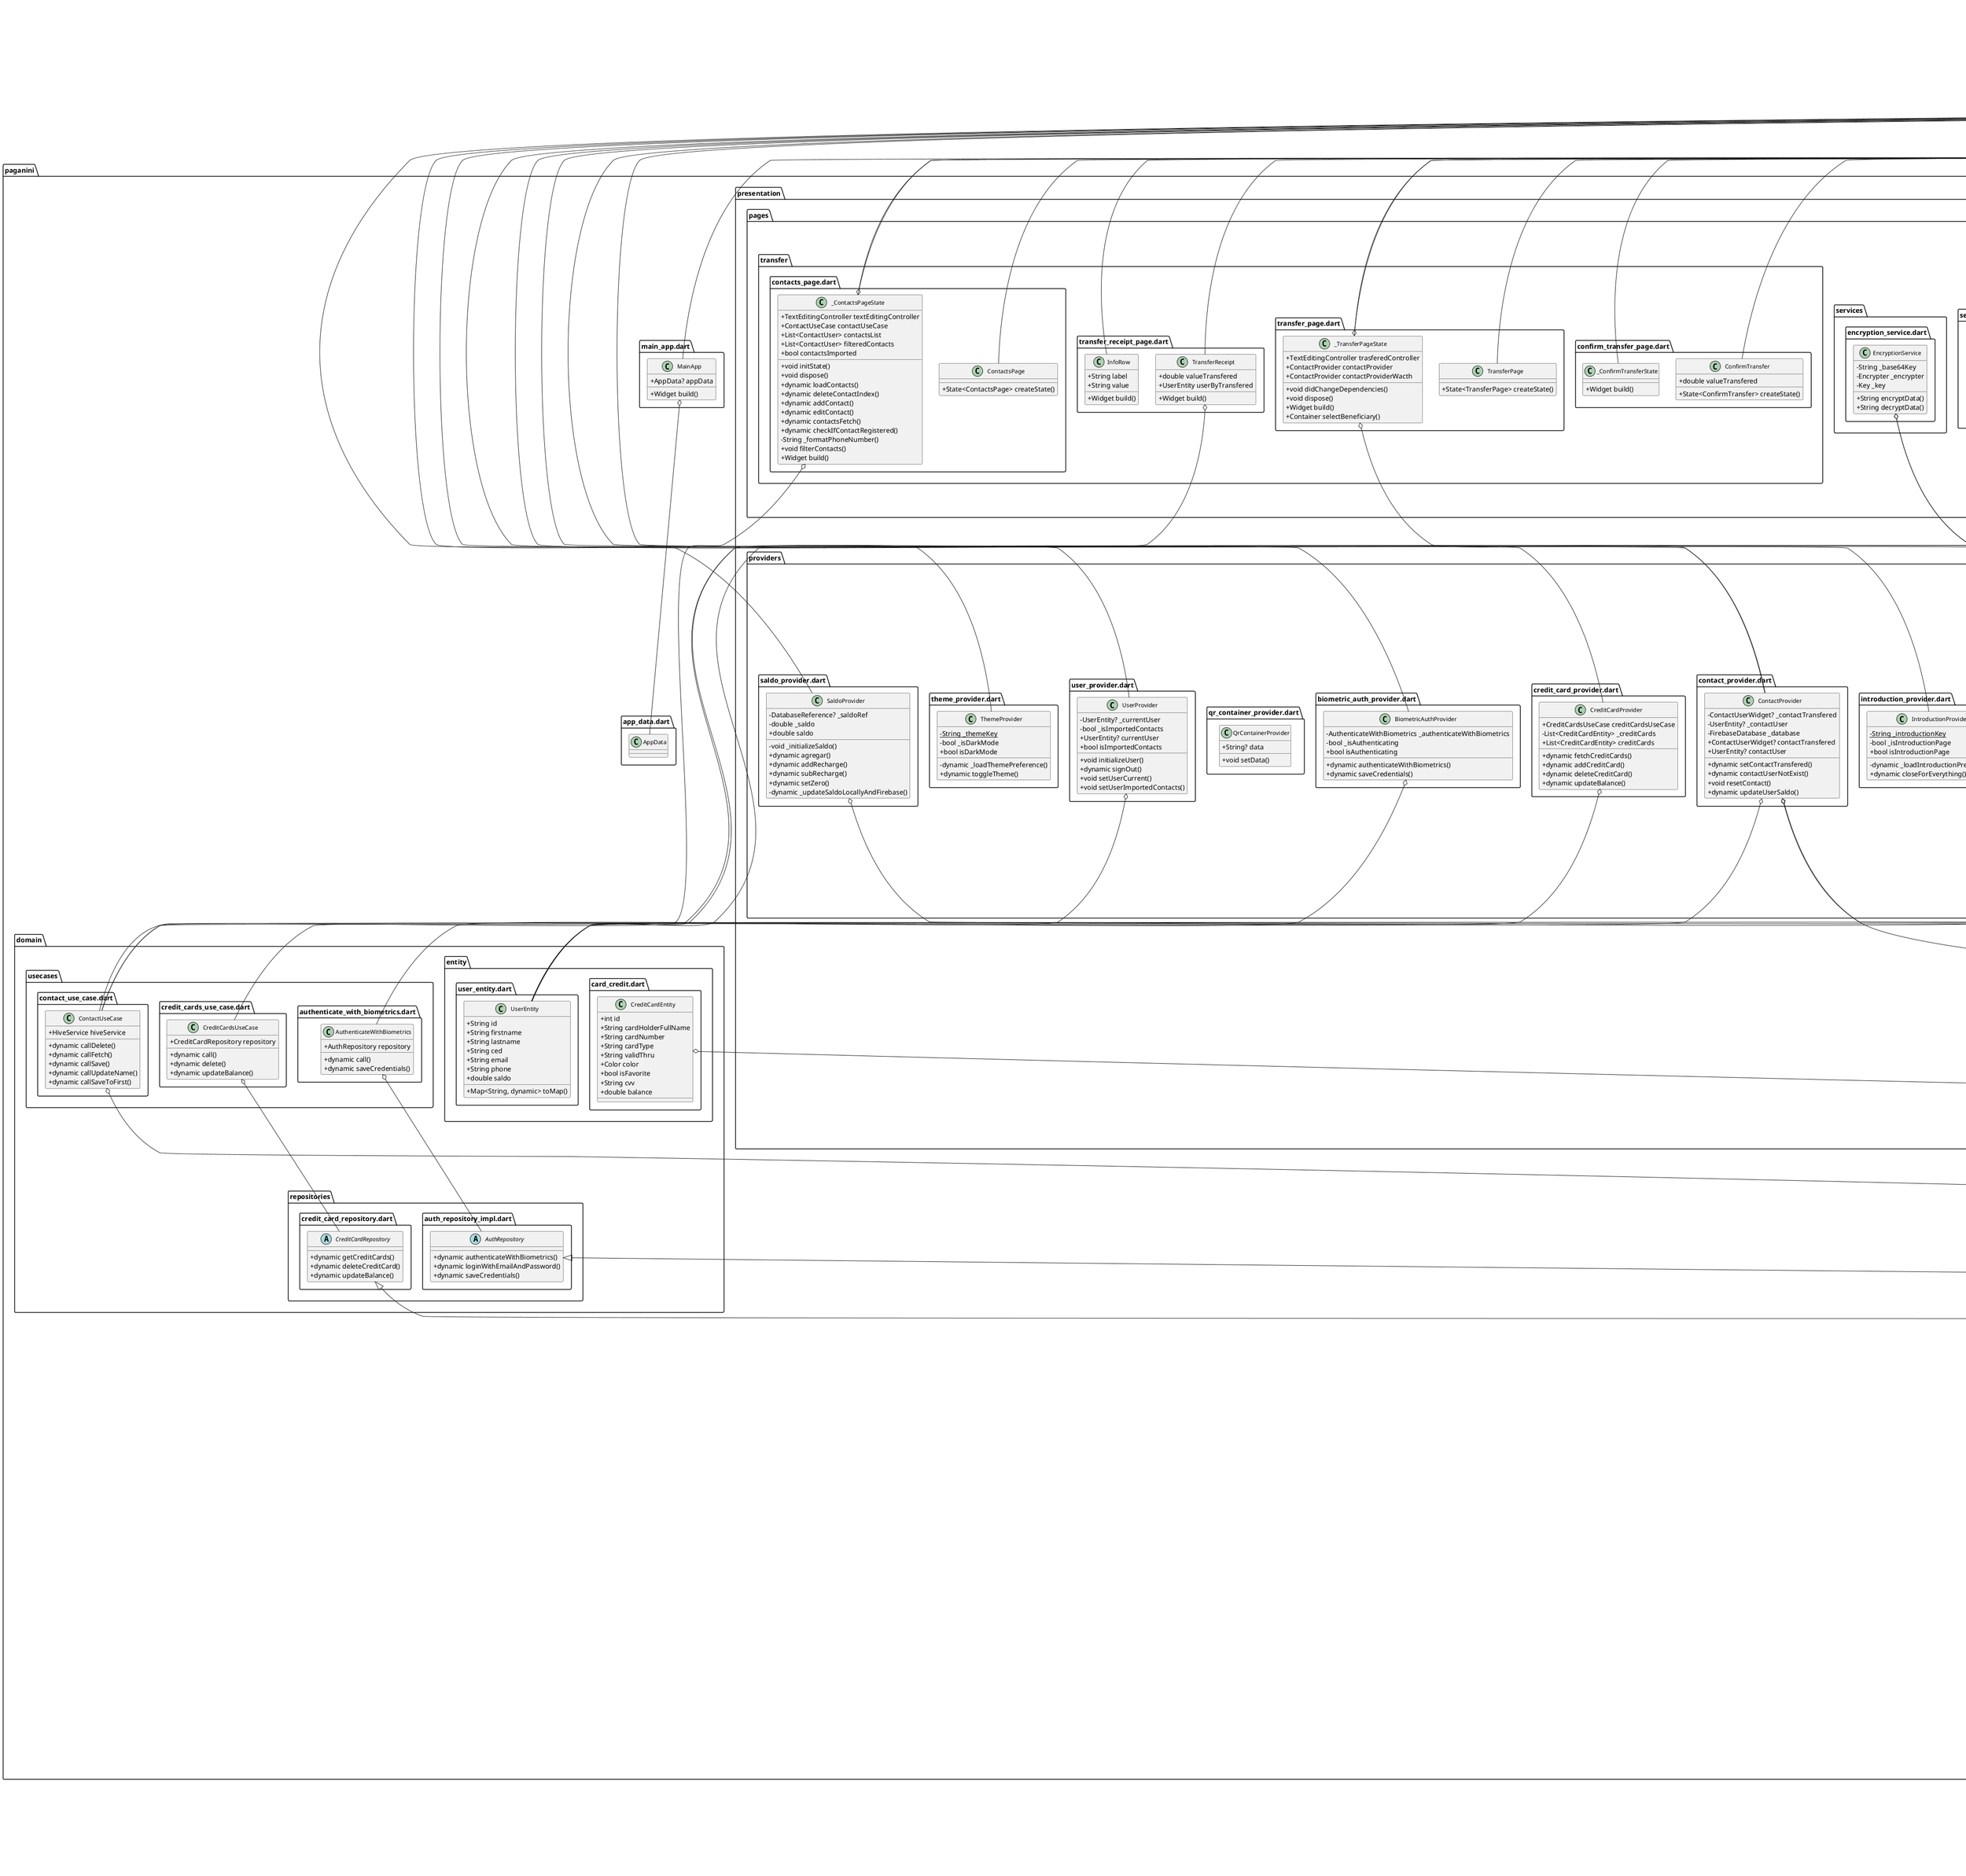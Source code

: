 @startuml paganini
set namespaceSeparator ::

skinparam classAttributeIconSize 0
skinparam classFontSize 12
skinparam classWidth 400
skinparam classMargin 50


class "paganini::app_data.dart::AppData" {
}

class "paganini::app_loader.dart::AppLoader" {
  +State<AppLoader> createState()
}

"flutter::src::widgets::framework.dart::StatefulWidget" <|-- "paganini::app_loader.dart::AppLoader"

class "paganini::app_loader.dart::_AppLoaderState" {
  -ValueNotifier<bool> _isSplashScreenVisible
  -ValueNotifier<AppData?> _data
  -AnimationController _controller
  -dynamic _loader
  +void initState()
  +void didChangeDependencies()
  +void dispose()
  -dynamic _load()
  +Widget build()
}

"paganini::app_loader.dart::_AppLoaderState" o-- "flutter::src::foundation::change_notifier.dart::ValueNotifier<bool>"
"paganini::app_loader.dart::_AppLoaderState" o-- "flutter::src::foundation::change_notifier.dart::ValueNotifier<AppData>"
"paganini::app_loader.dart::_AppLoaderState" o-- "flutter::src::animation::animation_controller.dart::AnimationController"
"flutter::src::widgets::framework.dart::State" <|-- "paganini::app_loader.dart::_AppLoaderState"
"flutter::src::widgets::ticker_provider.dart::SingleTickerProviderStateMixin" <|-- "paganini::app_loader.dart::_AppLoaderState"

class "paganini::core::device::qr_code_scanner.dart::QrCodeScanner" {
  +Function setResult
  +MobileScannerController controller
  +Widget build()
}

"paganini::core::device::qr_code_scanner.dart::QrCodeScanner" o-- "mobile_scanner::src::mobile_scanner_controller.dart::MobileScannerController"
"flutter::src::widgets::framework.dart::StatelessWidget" <|-- "paganini::core::device::qr_code_scanner.dart::QrCodeScanner"

abstract class "paganini::core::routes::app_routes.dart::Routes" {
  {static} +String HOME
  {static} +String INITIAL
  {static} +String LOGIN
  {static} +String BIOLOGIN
  {static} +String REGISTER
  {static} +String QRPAGE
  {static} +String WALLETPAGE
  {static} +String CARDPAGE
  {static} +String CARDDELETEPAGE
  {static} +String TRANSFERPAGE
  {static} +String CONTACTSPAGE
  {static} +String AUTHPAGE
  {static} +String RECHARGE
  {static} +String CONFRECHARGE
  {static} +String PAYMENTPAGE
  {static} +String RECEIPTRECHARGE
  {static} +String CONFTRANSFER
  {static} +String RECEIPTRANSFER
  {static} +String PRINCIPALNAVIGATIONPAGE
  {static} +String INTRODUCTIONPAGE
  {static} +String APPTUTORIALSCREEN
  {static} +String NAVIGATIONPAGE
  {static} +String SETTINGSPAGE
  {static} +String RETURNAMOUNTPAGE
  {static} +String FORGETPASSWORD
  {static} +String HISTORYPAGE
}

class "paganini::core::theme::app_theme.dart::AppTheme" {
  +ThemeData themeLightMode()
  +ThemeData themeDarkMode()
}

class "paganini::core::utils::colors.dart::AppColors" {
  {static} +Color primaryColor
  {static} +Color secondaryColor
  {static} +Color greenColors
  {static} +Color redColors
  {static} +Color blueColors
  {static} +Color yellowColors
}

"paganini::core::utils::colors.dart::AppColors" o-- "dart::ui::Color"

abstract class "paganini::data::datasources::credit_card_datasource.dart::CreditCardRemoteDataSource" {
  +dynamic fetchCreditCards()
  +dynamic deleteCreditCardById()
  +dynamic updateBalance()
}

class "paganini::data::datasources::credit_card_datasource.dart::CreditCardRemoteDataSourceImpl" {
  +DatabaseReference db
  -List<CreditCardModel> _creditCards
  +dynamic getUserCreditCards()
  +dynamic fetchCreditCards()
  +dynamic deleteCreditCardById()
  +dynamic updateBalance()
}

"paganini::data::datasources::credit_card_datasource.dart::CreditCardRemoteDataSourceImpl" o-- "firebase_database::firebase_database.dart::DatabaseReference"
"paganini::data::datasources::credit_card_datasource.dart::CreditCardRemoteDataSource" <|-- "paganini::data::datasources::credit_card_datasource.dart::CreditCardRemoteDataSourceImpl"

class "paganini::data::datasources::userservice.dart::UserService" {
  -FirebaseDatabase _database
  +dynamic fetchUserById()
}

"paganini::data::datasources::userservice.dart::UserService" o-- "firebase_database::firebase_database.dart::FirebaseDatabase"

class "paganini::data::local::hive_service.dart::HiveService" {
  {static} +String contactsBoxName
  +dynamic init()
  +dynamic getContacts()
  +dynamic saveContact()
  +dynamic deleteContact()
  +dynamic updateContactName()
  +dynamic saveContactToFirst()
}

class "paganini::data::local::notification_service.dart::NotificationService" {
  +FlutterLocalNotificationsPlugin flutterLocalNotificationsPlugin
  +dynamic showNotification()
}

"paganini::data::local::notification_service.dart::NotificationService" o-- "flutter_local_notifications::src::flutter_local_notifications_plugin.dart::FlutterLocalNotificationsPlugin"

class "paganini::data::models::contact_model.dart::ContactUser" {
  +String name
  +String phone
  +bool isRegistered
}

class "paganini::data::models::contact_model.dart::ContactUserAdapter" {
  +int typeId
  +int hashCode
  +ContactUser read()
  +void write()
  +bool ==()
}

"hive::hive.dart::TypeAdapter" <|-- "paganini::data::models::contact_model.dart::ContactUserAdapter"

class "paganini::data::models::credit_card_model.dart::CreditCardModel" {
  +int id
  +String cardHolderFullName
  +String cardNumber
  +String cardType
  +String validThru
  +bool isFavorite
  +String cvv
  +double balance
  +Color color
  +Map<String, dynamic> toMap()
}

"paganini::data::models::credit_card_model.dart::CreditCardModel" o-- "dart::ui::Color"

class "paganini::data::models::transaction_model.dart::TransactionModel" {
  +String name
  +String originator
  +double amount
  +String date
  +List<String>? paymentMethods
  +bool isIncome()
  +String toString()
}

class "paganini::data::repositories::auth_respository_impl.dart::AuthRepositoryImpl" {
  -FirebaseAuth _auth
  -LocalAuthentication _localAuth
  -FlutterSecureStorage _secureStorage
  +dynamic authenticateWithBiometrics()
  +dynamic loginWithEmailAndPassword()
  +dynamic saveCredentials()
}

"paganini::data::repositories::auth_respository_impl.dart::AuthRepositoryImpl" o-- "firebase_auth::firebase_auth.dart::FirebaseAuth"
"paganini::data::repositories::auth_respository_impl.dart::AuthRepositoryImpl" o-- "local_auth::src::local_auth.dart::LocalAuthentication"
"paganini::data::repositories::auth_respository_impl.dart::AuthRepositoryImpl" o-- "flutter_secure_storage::flutter_secure_storage.dart::FlutterSecureStorage"
"paganini::domain::repositories::auth_repository_impl.dart::AuthRepository" <|-- "paganini::data::repositories::auth_respository_impl.dart::AuthRepositoryImpl"

class "paganini::data::repositories::credit_card_repository_impl.dart::CreditCardRepositoryImpl" {
  +CreditCardRemoteDataSource remoteDataSource
  +dynamic getCreditCards()
  +dynamic deleteCreditCard()
  +dynamic updateBalance()
}

"paganini::data::repositories::credit_card_repository_impl.dart::CreditCardRepositoryImpl" o-- "paganini::data::datasources::credit_card_datasource.dart::CreditCardRemoteDataSource"
"paganini::domain::repositories::credit_card_repository.dart::CreditCardRepository" <|-- "paganini::data::repositories::credit_card_repository_impl.dart::CreditCardRepositoryImpl"

class "paganini::domain::entity::card_credit.dart::CreditCardEntity" {
  +int id
  +String cardHolderFullName
  +String cardNumber
  +String cardType
  +String validThru
  +Color color
  +bool isFavorite
  +String cvv
  +double balance
}

"paganini::domain::entity::card_credit.dart::CreditCardEntity" o-- "dart::ui::Color"

class "paganini::domain::entity::user_entity.dart::UserEntity" {
  +String id
  +String firstname
  +String lastname
  +String ced
  +String email
  +String phone
  +double saldo
  +Map<String, dynamic> toMap()
}

abstract class "paganini::domain::repositories::auth_repository_impl.dart::AuthRepository" {
  +dynamic authenticateWithBiometrics()
  +dynamic loginWithEmailAndPassword()
  +dynamic saveCredentials()
}

abstract class "paganini::domain::repositories::credit_card_repository.dart::CreditCardRepository" {
  +dynamic getCreditCards()
  +dynamic deleteCreditCard()
  +dynamic updateBalance()
}

class "paganini::domain::usecases::authenticate_with_biometrics.dart::AuthenticateWithBiometrics" {
  +AuthRepository repository
  +dynamic call()
  +dynamic saveCredentials()
}

"paganini::domain::usecases::authenticate_with_biometrics.dart::AuthenticateWithBiometrics" o-- "paganini::domain::repositories::auth_repository_impl.dart::AuthRepository"

class "paganini::domain::usecases::contact_use_case.dart::ContactUseCase" {
  +HiveService hiveService
  +dynamic callDelete()
  +dynamic callFetch()
  +dynamic callSave()
  +dynamic callUpdateName()
  +dynamic callSaveToFirst()
}

"paganini::domain::usecases::contact_use_case.dart::ContactUseCase" o-- "paganini::data::local::hive_service.dart::HiveService"

class "paganini::domain::usecases::credit_cards_use_case.dart::CreditCardsUseCase" {
  +CreditCardRepository repository
  +dynamic call()
  +dynamic delete()
  +dynamic updateBalance()
}

"paganini::domain::usecases::credit_cards_use_case.dart::CreditCardsUseCase" o-- "paganini::domain::repositories::credit_card_repository.dart::CreditCardRepository"

class "paganini::firebase_options.dart::DefaultFirebaseOptions" {
  {static} +FirebaseOptions web
  {static} +FirebaseOptions android
  {static} +FirebaseOptions ios
  {static} +FirebaseOptions macos
  {static} +FirebaseOptions windows
  {static} +FirebaseOptions currentPlatform
}

"paganini::firebase_options.dart::DefaultFirebaseOptions" o-- "firebase_core_platform_interface::firebase_core_platform_interface.dart::FirebaseOptions"

class "paganini::helpers::request_notification_permission.dart::RequestNotificationPermission" {
  {static} +dynamic requestNotificationPermission()
}

class "paganini::helpers::show_animated_snackbar.dart::ShowAnimatedSnackBar" {
  {static} +void show()
}

class "paganini::helpers::show_qr.dart::ShowQr" {
  {static} +void showQrDialog()
}

class "paganini::main_app.dart::MainApp" {
  +AppData? appData
  +Widget build()
}

"paganini::main_app.dart::MainApp" o-- "paganini::app_data.dart::AppData"
"flutter::src::widgets::framework.dart::StatelessWidget" <|-- "paganini::main_app.dart::MainApp"

class "paganini::presentation::pages::biometric_login_page.dart::BiometricAuthPage" {
  +Widget build()
}

"flutter::src::widgets::framework.dart::StatelessWidget" <|-- "paganini::presentation::pages::biometric_login_page.dart::BiometricAuthPage"

class "paganini::presentation::pages::cards::card_delete_page.dart::CardDeletePage" {
  +State<CardDeletePage> createState()
}

"flutter::src::widgets::framework.dart::StatefulWidget" <|-- "paganini::presentation::pages::cards::card_delete_page.dart::CardDeletePage"

class "paganini::presentation::pages::cards::card_delete_page.dart::_CardDeletePageState" {
  +Widget build()
  +Padding creditCardListView()
}

"flutter::src::widgets::framework.dart::State" <|-- "paganini::presentation::pages::cards::card_delete_page.dart::_CardDeletePageState"

class "paganini::presentation::pages::cards::card_page.dart::CardPage" {
  +State<CardPage> createState()
}

"flutter::src::widgets::framework.dart::StatefulWidget" <|-- "paganini::presentation::pages::cards::card_page.dart::CardPage"

class "paganini::presentation::pages::cards::card_page.dart::_CardPageState" {
  -GlobalKey<FormState> _formKey
  +TextEditingController nameController
  +TextEditingController numberCreditCardController
  +TextEditingController monthExpirationController
  +TextEditingController yearExpirationController
  +TextEditingController cvvCardController
  +Color? selectedColor
  +String selectedCardType
  +String nameNewCard
  +String numberNewCard
  +String monthExpirationNewCard
  +String yearExpirationNewCard
  +String cvvNewCard
  -bool _isLoading
  +bool isDateValid
  +bool isCvvValid
  +bool registerOneCard
  +void initState()
  +void cleanTextEditingControllers()
  +void dispose()
  +Widget build()
}

"paganini::presentation::pages::cards::card_page.dart::_CardPageState" o-- "flutter::src::widgets::framework.dart::GlobalKey<FormState>"
"paganini::presentation::pages::cards::card_page.dart::_CardPageState" o-- "flutter::src::widgets::editable_text.dart::TextEditingController"
"paganini::presentation::pages::cards::card_page.dart::_CardPageState" o-- "dart::ui::Color"
"flutter::src::widgets::framework.dart::State" <|-- "paganini::presentation::pages::cards::card_page.dart::_CardPageState"

class "paganini::presentation::pages::cards::wallet_page.dart::WalletPage" {
  +State<WalletPage> createState()
}

"flutter::src::widgets::framework.dart::StatefulWidget" <|-- "paganini::presentation::pages::cards::wallet_page.dart::WalletPage"

class "paganini::presentation::pages::cards::wallet_page.dart::_WalletPageState" {
  -PageController _pageController
  +void initState()
  +void dispose()
  +Widget build()
}

"paganini::presentation::pages::cards::wallet_page.dart::_WalletPageState" o-- "flutter::src::widgets::page_view.dart::PageController"
"flutter::src::widgets::framework.dart::State" <|-- "paganini::presentation::pages::cards::wallet_page.dart::_WalletPageState"

class "paganini::presentation::pages::forget_password_page.dart::ForgetPasswordPage" {
  +State<ForgetPasswordPage> createState()
}

"flutter::src::widgets::framework.dart::StatefulWidget" <|-- "paganini::presentation::pages::forget_password_page.dart::ForgetPasswordPage"

class "paganini::presentation::pages::forget_password_page.dart::_ForgetPasswordPageState" {
  -TextEditingController _emailController
  -FirebaseAuth _auth
  -dynamic _resetPassword()
  +void clearText()
  +Widget build()
}

"paganini::presentation::pages::forget_password_page.dart::_ForgetPasswordPageState" o-- "flutter::src::widgets::editable_text.dart::TextEditingController"
"paganini::presentation::pages::forget_password_page.dart::_ForgetPasswordPageState" o-- "firebase_auth::firebase_auth.dart::FirebaseAuth"
"flutter::src::widgets::framework.dart::State" <|-- "paganini::presentation::pages::forget_password_page.dart::_ForgetPasswordPageState"

class "paganini::presentation::pages::history::history_movement.dart::HistoryMovement" {
  +State<HistoryMovement> createState()
}

"flutter::src::widgets::framework.dart::StatefulWidget" <|-- "paganini::presentation::pages::history::history_movement.dart::HistoryMovement"

class "paganini::presentation::pages::history::history_movement.dart::_HistoryMovementState" {
  +bool showAllMovements
  +List<TransactionModel> movements
  +List<TransactionModel> filteredMovements
  +String searchQuery
  +void initState()
  -void _filterMovements()
  +Widget build()
}

"flutter::src::widgets::framework.dart::State" <|-- "paganini::presentation::pages::history::history_movement.dart::_HistoryMovementState"

class "paganini::presentation::pages::home::home_page.dart::HomePage" {
  +State<HomePage> createState()
}

"flutter::src::widgets::framework.dart::StatefulWidget" <|-- "paganini::presentation::pages::home::home_page.dart::HomePage"

class "paganini::presentation::pages::home::home_page.dart::_HomePageState" {
  +UserEntity? userEntity
  -bool _isInitialized
  +bool showAllMovements
  +List<TransactionModel> movements
  +List<TransactionModel> filteredMovements
  +String searchQuery
  -String? _result
  +void initState()
  +void didChangeDependencies()
  +void setResult()
  +Widget build()
}

"paganini::presentation::pages::home::home_page.dart::_HomePageState" o-- "paganini::domain::entity::user_entity.dart::UserEntity"
"flutter::src::widgets::framework.dart::State" <|-- "paganini::presentation::pages::home::home_page.dart::_HomePageState"

class "paganini::presentation::pages::home::home_page.dart::_QuickAccessView" {
  +Size size
  +Widget build()
}

"paganini::presentation::pages::home::home_page.dart::_QuickAccessView" o-- "dart::ui::Size"
"flutter::src::widgets::framework.dart::StatelessWidget" <|-- "paganini::presentation::pages::home::home_page.dart::_QuickAccessView"

class "paganini::presentation::pages::home::home_page.dart::_CreditCardsView" {
  +List<CreditCardEntity> creditCards
  -dynamic _simulateLoading()
  +Widget build()
}

"flutter::src::widgets::framework.dart::StatelessWidget" <|-- "paganini::presentation::pages::home::home_page.dart::_CreditCardsView"

class "paganini::presentation::pages::initial_page.dart::InitialPage" {
  +Widget build()
}

"flutter::src::widgets::framework.dart::StatelessWidget" <|-- "paganini::presentation::pages::initial_page.dart::InitialPage"

class "paganini::presentation::pages::introduction_tutorial::app_tutorial_screen.dart::SlideInfo" {
  +String title
  +String caption
  +String imageUrl
}

class "paganini::presentation::pages::introduction_tutorial::app_tutorial_screen.dart::AppTutorialScreen" {
  {static} +String name
  +Widget build()
}

"flutter::src::widgets::framework.dart::StatelessWidget" <|-- "paganini::presentation::pages::introduction_tutorial::app_tutorial_screen.dart::AppTutorialScreen"

class "paganini::presentation::pages::introduction_tutorial::app_tutorial_screen.dart::_AppTutorialView" {
  +State<_AppTutorialView> createState()
}

"flutter::src::widgets::framework.dart::StatefulWidget" <|-- "paganini::presentation::pages::introduction_tutorial::app_tutorial_screen.dart::_AppTutorialView"

class "paganini::presentation::pages::introduction_tutorial::app_tutorial_screen.dart::_AppTutorialViewState" {
  -PageController _pageController
  +bool endReached
  +void initState()
  +void dispose()
  +Widget build()
}

"paganini::presentation::pages::introduction_tutorial::app_tutorial_screen.dart::_AppTutorialViewState" o-- "flutter::src::widgets::page_view.dart::PageController"
"flutter::src::widgets::framework.dart::State" <|-- "paganini::presentation::pages::introduction_tutorial::app_tutorial_screen.dart::_AppTutorialViewState"

class "paganini::presentation::pages::introduction_tutorial::app_tutorial_screen.dart::_SlideView" {
  +String title
  +String caption
  +String imageUrl
  +Widget build()
}

"flutter::src::widgets::framework.dart::StatelessWidget" <|-- "paganini::presentation::pages::introduction_tutorial::app_tutorial_screen.dart::_SlideView"

class "paganini::presentation::pages::introduction_tutorial::introduction_page.dart::OnBoardingPage" {
  +OnBoardingPageState createState()
}

"flutter::src::widgets::framework.dart::StatefulWidget" <|-- "paganini::presentation::pages::introduction_tutorial::introduction_page.dart::OnBoardingPage"

class "paganini::presentation::pages::introduction_tutorial::introduction_page.dart::OnBoardingPageState" {
  +GlobalKey<IntroductionScreenState> introKey
  -void _onIntroEnd()
  -Widget _buildFullscreenImage()
  -Widget _buildImage()
  +Widget build()
}

"paganini::presentation::pages::introduction_tutorial::introduction_page.dart::OnBoardingPageState" o-- "flutter::src::widgets::framework.dart::GlobalKey<IntroductionScreenState>"
"flutter::src::widgets::framework.dart::State" <|-- "paganini::presentation::pages::introduction_tutorial::introduction_page.dart::OnBoardingPageState"

class "paganini::presentation::pages::login::loading_screen.dart::LoadingScreen" {
  +Widget build()
}

"flutter::src::widgets::framework.dart::StatelessWidget" <|-- "paganini::presentation::pages::login::loading_screen.dart::LoadingScreen"

class "paganini::presentation::pages::login::login_page.dart::LoginPage" {
  +State<LoginPage> createState()
}

"flutter::src::widgets::framework.dart::StatefulWidget" <|-- "paganini::presentation::pages::login::login_page.dart::LoginPage"

class "paganini::presentation::pages::login::login_page.dart::_LoginRegisterScreenState" {
  +TextEditingController emailController
  +TextEditingController passwordController
  -FirebaseAuth _auth
  -bool _isPasswordVisible
  +void signUserIn()
  -void _showSnackBar()
  +void wrongEmailMessage()
  +void wrongPasswordMessage()
  +Widget build()
}

"paganini::presentation::pages::login::login_page.dart::_LoginRegisterScreenState" o-- "flutter::src::widgets::editable_text.dart::TextEditingController"
"paganini::presentation::pages::login::login_page.dart::_LoginRegisterScreenState" o-- "firebase_auth::firebase_auth.dart::FirebaseAuth"
"flutter::src::widgets::framework.dart::State" <|-- "paganini::presentation::pages::login::login_page.dart::_LoginRegisterScreenState"

class "paganini::presentation::pages::login::register_page.dart::RegisterPage" {
  +State<RegisterPage> createState()
}

"flutter::src::widgets::framework.dart::StatefulWidget" <|-- "paganini::presentation::pages::login::register_page.dart::RegisterPage"

class "paganini::presentation::pages::login::register_page.dart::_RegisterPageState" {
  +TextEditingController firstNameController
  +TextEditingController lastNameController
  +TextEditingController emailController
  +TextEditingController passwordController
  +TextEditingController phoneController
  +TextEditingController cedController
  -FirebaseAuth _auth
  -GlobalKey<FormState> _formKey
  -bool _isLoading
  -bool _isPasswordVisible
  +dynamic registerUser()
  +void wrongWeakPasswordMessage()
  +void wrongEmailAlreadyInUse()
  +dynamic clearFields()
  +Widget build()
  +Form form()
  +void dispose()
}

"paganini::presentation::pages::login::register_page.dart::_RegisterPageState" o-- "flutter::src::widgets::editable_text.dart::TextEditingController"
"paganini::presentation::pages::login::register_page.dart::_RegisterPageState" o-- "firebase_auth::firebase_auth.dart::FirebaseAuth"
"paganini::presentation::pages::login::register_page.dart::_RegisterPageState" o-- "flutter::src::widgets::framework.dart::GlobalKey<FormState>"
"flutter::src::widgets::framework.dart::State" <|-- "paganini::presentation::pages::login::register_page.dart::_RegisterPageState"

class "paganini::presentation::pages::navigation_page.dart::NavigationPage" {
  +int initialIndex
  +State<NavigationPage> createState()
}

"flutter::src::widgets::framework.dart::StatefulWidget" <|-- "paganini::presentation::pages::navigation_page.dart::NavigationPage"

class "paganini::presentation::pages::navigation_page.dart::_NavigationPageState" {
  -int _selectedIndex
  -List<Widget> _pages
  +void initState()
  +void goToIndex()
  +Widget build()
}

"flutter::src::widgets::framework.dart::State" <|-- "paganini::presentation::pages::navigation_page.dart::_NavigationPageState"

class "paganini::presentation::pages::page_qr::qr_pages.dart::QrPage" {
  +State<QrPage> createState()
}

"flutter::src::widgets::framework.dart::StatefulWidget" <|-- "paganini::presentation::pages::page_qr::qr_pages.dart::QrPage"

class "paganini::presentation::pages::page_qr::qr_pages.dart::_QrPageState" {
  -String? _result
  +ScreenshotController screenshotController
  +dynamic directoryPath
  +void setResult()
  +Widget build()
}

"paganini::presentation::pages::page_qr::qr_pages.dart::_QrPageState" o-- "screenshot::screenshot.dart::ScreenshotController"
"flutter::src::widgets::framework.dart::State" <|-- "paganini::presentation::pages::page_qr::qr_pages.dart::_QrPageState"

class "paganini::presentation::pages::payment::confirm_payments_options_selected.dart::ConfirmPaymentPage" {
  +Widget build()
}

"flutter::src::widgets::framework.dart::StatelessWidget" <|-- "paganini::presentation::pages::payment::confirm_payments_options_selected.dart::ConfirmPaymentPage"

class "paganini::presentation::pages::payment::payments_options.dart::PaymentOptions" {
  +State<PaymentOptions> createState()
}

"flutter::src::widgets::framework.dart::StatefulWidget" <|-- "paganini::presentation::pages::payment::payments_options.dart::PaymentOptions"

class "paganini::presentation::pages::payment::payments_options.dart::_PaymentOptionsState" {
  +Map<int, bool> selectedCards
  +Widget build()
}

"flutter::src::widgets::framework.dart::State" <|-- "paganini::presentation::pages::payment::payments_options.dart::_PaymentOptionsState"

class "paganini::presentation::pages::payment::payment_page.dart::PaymentPage" {
  +String? dataId
  +State<PaymentPage> createState()
}

"flutter::src::widgets::framework.dart::StatefulWidget" <|-- "paganini::presentation::pages::payment::payment_page.dart::PaymentPage"

class "paganini::presentation::pages::payment::payment_page.dart::_PaymentPageState" {
  +TextEditingController pageToUserController
  +TextEditingController noteController
  +List<TextEditingController> saldoControllers
  +ContactUseCase contactUseCase
  +void initState()
  +void dispose()
  +Widget build()
  +Column firstPart()
}

"paganini::presentation::pages::payment::payment_page.dart::_PaymentPageState" o-- "flutter::src::widgets::editable_text.dart::TextEditingController"
"paganini::presentation::pages::payment::payment_page.dart::_PaymentPageState" o-- "paganini::domain::usecases::contact_use_case.dart::ContactUseCase"
"flutter::src::widgets::framework.dart::State" <|-- "paganini::presentation::pages::payment::payment_page.dart::_PaymentPageState"

class "paganini::presentation::pages::recharge::confirm_recharge_page.dart::ConfirmRechargePage" {
  +String? valueRecharge
  +State<ConfirmRechargePage> createState()
}

"flutter::src::widgets::framework.dart::StatefulWidget" <|-- "paganini::presentation::pages::recharge::confirm_recharge_page.dart::ConfirmRechargePage"

class "paganini::presentation::pages::recharge::confirm_recharge_page.dart::_ConfirmRechargePageState" {
  -PageController _pageController
  -bool _isLoading
  +void initState()
  +void dispose()
  +Widget build()
}

"paganini::presentation::pages::recharge::confirm_recharge_page.dart::_ConfirmRechargePageState" o-- "flutter::src::widgets::page_view.dart::PageController"
"flutter::src::widgets::framework.dart::State" <|-- "paganini::presentation::pages::recharge::confirm_recharge_page.dart::_ConfirmRechargePageState"

class "paganini::presentation::pages::recharge::recharge_page.dart::RechargePage" {
  +State<RechargePage> createState()
}

"flutter::src::widgets::framework.dart::StatefulWidget" <|-- "paganini::presentation::pages::recharge::recharge_page.dart::RechargePage"

class "paganini::presentation::pages::recharge::recharge_page.dart::RechargePageState" {
  +TextEditingController controllerAmount
  -String _selectedAmount
  -void _selectAmount()
  -void _clearSelection()
  +Widget build()
  -Widget _buildAmountButton()
}

"paganini::presentation::pages::recharge::recharge_page.dart::RechargePageState" o-- "flutter::src::widgets::editable_text.dart::TextEditingController"
"flutter::src::widgets::framework.dart::State" <|-- "paganini::presentation::pages::recharge::recharge_page.dart::RechargePageState"

class "paganini::presentation::pages::recharge::return_amount_page.dart::ReturnAmountPage" {
  +State<ReturnAmountPage> createState()
}

"flutter::src::widgets::framework.dart::StatefulWidget" <|-- "paganini::presentation::pages::recharge::return_amount_page.dart::ReturnAmountPage"

class "paganini::presentation::pages::recharge::return_amount_page.dart::_ReturnAmountPageState" {
  -PageController _pageController
  +TextEditingController returnAmountController
  -bool _isLoading
  +String selectedType
  -bool _isEnabledTextFormField
  +void initState()
  +void dispose()
  +Widget build()
}

"paganini::presentation::pages::recharge::return_amount_page.dart::_ReturnAmountPageState" o-- "flutter::src::widgets::page_view.dart::PageController"
"paganini::presentation::pages::recharge::return_amount_page.dart::_ReturnAmountPageState" o-- "flutter::src::widgets::editable_text.dart::TextEditingController"
"flutter::src::widgets::framework.dart::State" <|-- "paganini::presentation::pages::recharge::return_amount_page.dart::_ReturnAmountPageState"

class "paganini::presentation::pages::recharge::return_amount_page.dart::_ProcessingStep" {
  +Widget build()
}

"flutter::src::widgets::framework.dart::StatelessWidget" <|-- "paganini::presentation::pages::recharge::return_amount_page.dart::_ProcessingStep"

class "paganini::presentation::pages::services::encryption_service.dart::EncryptionService" {
  -String _base64Key
  -Encrypter _encrypter
  -Key _key
  +String encryptData()
  +String decryptData()
}

"paganini::presentation::pages::services::encryption_service.dart::EncryptionService" o-- "encrypt::encrypt.dart::Encrypter"
"paganini::presentation::pages::services::encryption_service.dart::EncryptionService" o-- "encrypt::encrypt.dart::Key"

class "paganini::presentation::pages::setting::setting_page.dart::SettingPage" {
  +State<SettingPage> createState()
}

"flutter::src::widgets::framework.dart::StatefulWidget" <|-- "paganini::presentation::pages::setting::setting_page.dart::SettingPage"

class "paganini::presentation::pages::setting::setting_page.dart::_SettingPageState" {
  +bool dartThemeSelected
  +Widget build()
}

"flutter::src::widgets::framework.dart::State" <|-- "paganini::presentation::pages::setting::setting_page.dart::_SettingPageState"

class "paganini::presentation::pages::setting::setting_page.dart::_ContainerIcon" {
  +IconData iconData
  +Color color
  +void Function() onTap
  +Widget build()
}

"paganini::presentation::pages::setting::setting_page.dart::_ContainerIcon" o-- "flutter::src::widgets::icon_data.dart::IconData"
"paganini::presentation::pages::setting::setting_page.dart::_ContainerIcon" o-- "dart::ui::Color"
"paganini::presentation::pages::setting::setting_page.dart::_ContainerIcon" o-- "flutter::src::gestures::tap.dart::void Function()"
"flutter::src::widgets::framework.dart::StatelessWidget" <|-- "paganini::presentation::pages::setting::setting_page.dart::_ContainerIcon"

class "paganini::presentation::pages::transfer::confirm_transfer_page.dart::ConfirmTransfer" {
  +double valueTransfered
  +State<ConfirmTransfer> createState()
}

"flutter::src::widgets::framework.dart::StatefulWidget" <|-- "paganini::presentation::pages::transfer::confirm_transfer_page.dart::ConfirmTransfer"

class "paganini::presentation::pages::transfer::confirm_transfer_page.dart::_ConfirmTransferState" {
  +Widget build()
}

"flutter::src::widgets::framework.dart::State" <|-- "paganini::presentation::pages::transfer::confirm_transfer_page.dart::_ConfirmTransferState"

class "paganini::presentation::pages::transfer::contacts_page.dart::ContactsPage" {
  +State<ContactsPage> createState()
}

"flutter::src::widgets::framework.dart::StatefulWidget" <|-- "paganini::presentation::pages::transfer::contacts_page.dart::ContactsPage"

class "paganini::presentation::pages::transfer::contacts_page.dart::_ContactsPageState" {
  +TextEditingController textEditingController
  +ContactUseCase contactUseCase
  +List<ContactUser> contactsList
  +List<ContactUser> filteredContacts
  +bool contactsImported
  +void initState()
  +void dispose()
  +dynamic loadContacts()
  +dynamic deleteContactIndex()
  +dynamic addContact()
  +dynamic editContact()
  +dynamic contactsFetch()
  +dynamic checkIfContactRegistered()
  -String _formatPhoneNumber()
  +void filterContacts()
  +Widget build()
}

"paganini::presentation::pages::transfer::contacts_page.dart::_ContactsPageState" o-- "flutter::src::widgets::editable_text.dart::TextEditingController"
"paganini::presentation::pages::transfer::contacts_page.dart::_ContactsPageState" o-- "paganini::domain::usecases::contact_use_case.dart::ContactUseCase"
"flutter::src::widgets::framework.dart::State" <|-- "paganini::presentation::pages::transfer::contacts_page.dart::_ContactsPageState"

class "paganini::presentation::pages::transfer::transfer_page.dart::TransferPage" {
  +State<TransferPage> createState()
}

"flutter::src::widgets::framework.dart::StatefulWidget" <|-- "paganini::presentation::pages::transfer::transfer_page.dart::TransferPage"

class "paganini::presentation::pages::transfer::transfer_page.dart::_TransferPageState" {
  +TextEditingController trasferedController
  +ContactProvider contactProvider
  +ContactProvider contactProviderWacth
  +void didChangeDependencies()
  +void dispose()
  +Widget build()
  +Container selectBeneficiary()
}

"paganini::presentation::pages::transfer::transfer_page.dart::_TransferPageState" o-- "flutter::src::widgets::editable_text.dart::TextEditingController"
"paganini::presentation::pages::transfer::transfer_page.dart::_TransferPageState" o-- "paganini::presentation::providers::contact_provider.dart::ContactProvider"
"flutter::src::widgets::framework.dart::State" <|-- "paganini::presentation::pages::transfer::transfer_page.dart::_TransferPageState"

class "paganini::presentation::pages::transfer::transfer_receipt_page.dart::TransferReceipt" {
  +double valueTransfered
  +UserEntity userByTransfered
  +Widget build()
}

"paganini::presentation::pages::transfer::transfer_receipt_page.dart::TransferReceipt" o-- "paganini::domain::entity::user_entity.dart::UserEntity"
"flutter::src::widgets::framework.dart::StatelessWidget" <|-- "paganini::presentation::pages::transfer::transfer_receipt_page.dart::TransferReceipt"

class "paganini::presentation::pages::transfer::transfer_receipt_page.dart::InfoRow" {
  +String label
  +String value
  +Widget build()
}

"flutter::src::widgets::framework.dart::StatelessWidget" <|-- "paganini::presentation::pages::transfer::transfer_receipt_page.dart::InfoRow"

class "paganini::presentation::providers::biometric_auth_provider.dart::BiometricAuthProvider" {
  -AuthenticateWithBiometrics _authenticateWithBiometrics
  -bool _isAuthenticating
  +bool isAuthenticating
  +dynamic authenticateWithBiometrics()
  +dynamic saveCredentials()
}

"paganini::presentation::providers::biometric_auth_provider.dart::BiometricAuthProvider" o-- "paganini::domain::usecases::authenticate_with_biometrics.dart::AuthenticateWithBiometrics"
"flutter::src::foundation::change_notifier.dart::ChangeNotifier" <|-- "paganini::presentation::providers::biometric_auth_provider.dart::BiometricAuthProvider"

class "paganini::presentation::providers::contact_provider.dart::ContactProvider" {
  -ContactUserWidget? _contactTransfered
  -UserEntity? _contactUser
  -FirebaseDatabase _database
  +ContactUserWidget? contactTransfered
  +UserEntity? contactUser
  +dynamic setContactTransfered()
  +dynamic contactUserNotExist()
  +void resetContact()
  +dynamic updateUserSaldo()
}

"paganini::presentation::providers::contact_provider.dart::ContactProvider" o-- "paganini::presentation::widgets::contact_user.dart::ContactUserWidget"
"paganini::presentation::providers::contact_provider.dart::ContactProvider" o-- "paganini::domain::entity::user_entity.dart::UserEntity"
"paganini::presentation::providers::contact_provider.dart::ContactProvider" o-- "firebase_database::firebase_database.dart::FirebaseDatabase"
"flutter::src::foundation::change_notifier.dart::ChangeNotifier" <|-- "paganini::presentation::providers::contact_provider.dart::ContactProvider"

class "paganini::presentation::providers::credit_card_provider.dart::CreditCardProvider" {
  +CreditCardsUseCase creditCardsUseCase
  -List<CreditCardEntity> _creditCards
  +List<CreditCardEntity> creditCards
  +dynamic fetchCreditCards()
  +dynamic addCreditCard()
  +dynamic deleteCreditCard()
  +dynamic updateBalance()
}

"paganini::presentation::providers::credit_card_provider.dart::CreditCardProvider" o-- "paganini::domain::usecases::credit_cards_use_case.dart::CreditCardsUseCase"
"flutter::src::foundation::change_notifier.dart::ChangeNotifier" <|-- "paganini::presentation::providers::credit_card_provider.dart::CreditCardProvider"

class "paganini::presentation::providers::introduction_provider.dart::IntroductionProvider" {
  {static} -String _introductionKey
  -bool _isIntroductionPage
  +bool isIntroductionPage
  -dynamic _loadIntroductionPreference()
  +dynamic closeForEverything()
}

"flutter::src::foundation::change_notifier.dart::ChangeNotifier" <|-- "paganini::presentation::providers::introduction_provider.dart::IntroductionProvider"

class "paganini::presentation::providers::payment_provider.dart::PaymentProvider" {
  -bool _isSaldoSelected
  -double _montoSaldo
  -Map<int, double> _selectedCardAmounts
  -double _totalAmountPayUser
  -String _nameUserToPay
  -bool _isConfirmPaymetOrPaymentSelected
  -String _noteUserToPay
  -bool _isOnlySaldoSelected
  -UserEntity? _userPaymentData
  -FirebaseDatabase _database
  +bool isSaldoSelected
  +bool isOnlySaldoSelected
  +double montoSaldo
  +Map<int, double> selectedCardAmounts
  +double totalAmountPayUser
  +String nameUserToPay
  +bool isConfirmPaymetOrPaymentSelected
  +String noteUserToPay
  +UserEntity? userPaymentData
  +void setNoteUserToPay()
  +void setOnlySaldoSelected()
  +void toggleSaldoSelection()
  +void toggleConfirmPaymetOrPaymentSelected()
  +void setNameUserToPay()
  +void setTotalAmountPayUser()
  +void setMontoSaldo()
  +void setCardAmount()
  +void clearSelection()
  +void clearTotalAmountPayUser()
  +void initializeUserPaymentData()
  +dynamic updateUserPaymentSaldo()
}

"paganini::presentation::providers::payment_provider.dart::PaymentProvider" o-- "paganini::domain::entity::user_entity.dart::UserEntity"
"paganini::presentation::providers::payment_provider.dart::PaymentProvider" o-- "firebase_database::firebase_database.dart::FirebaseDatabase"
"flutter::src::foundation::change_notifier.dart::ChangeNotifier" <|-- "paganini::presentation::providers::payment_provider.dart::PaymentProvider"

class "paganini::presentation::providers::qr_container_provider.dart::QrContainerProvider" {
  +String? data
  +void setData()
}

class "paganini::presentation::providers::saldo_provider.dart::SaldoProvider" {
  -DatabaseReference? _saldoRef
  -double _saldo
  +double saldo
  -void _initializeSaldo()
  +dynamic agregar()
  +dynamic addRecharge()
  +dynamic subRecharge()
  +dynamic setZero()
  -dynamic _updateSaldoLocallyAndFirebase()
}

"paganini::presentation::providers::saldo_provider.dart::SaldoProvider" o-- "firebase_database::firebase_database.dart::DatabaseReference"
"flutter::src::foundation::change_notifier.dart::ChangeNotifier" <|-- "paganini::presentation::providers::saldo_provider.dart::SaldoProvider"

class "paganini::presentation::providers::theme_provider.dart::ThemeProvider" {
  {static} -String _themeKey
  -bool _isDarkMode
  +bool isDarkMode
  -dynamic _loadThemePreference()
  +dynamic toggleTheme()
}

"flutter::src::foundation::change_notifier.dart::ChangeNotifier" <|-- "paganini::presentation::providers::theme_provider.dart::ThemeProvider"

class "paganini::presentation::providers::user_provider.dart::UserProvider" {
  -UserEntity? _currentUser
  -bool _isImportedContacts
  +UserEntity? currentUser
  +bool isImportedContacts
  +void initializeUser()
  +dynamic signOut()
  +void setUserCurrent()
  +void setUserImportedContacts()
}

"paganini::presentation::providers::user_provider.dart::UserProvider" o-- "paganini::domain::entity::user_entity.dart::UserEntity"
"flutter::src::foundation::change_notifier.dart::ChangeNotifier" <|-- "paganini::presentation::providers::user_provider.dart::UserProvider"

class "paganini::presentation::widgets::add_contact_dialog.dart::AddContactDialog" {
  +State<AddContactDialog> createState()
}

"flutter::src::widgets::framework.dart::StatefulWidget" <|-- "paganini::presentation::widgets::add_contact_dialog.dart::AddContactDialog"

class "paganini::presentation::widgets::add_contact_dialog.dart::_AddContactDialogState" {
  +TextEditingController nameController
  +TextEditingController phoneController
  +ContactUseCase contactUseCase
  +List<ContactUser> contactsList
  +void initState()
  -dynamic _loadContacts()
  +Widget build()
}

"paganini::presentation::widgets::add_contact_dialog.dart::_AddContactDialogState" o-- "flutter::src::widgets::editable_text.dart::TextEditingController"
"paganini::presentation::widgets::add_contact_dialog.dart::_AddContactDialogState" o-- "paganini::domain::usecases::contact_use_case.dart::ContactUseCase"
"flutter::src::widgets::framework.dart::State" <|-- "paganini::presentation::widgets::add_contact_dialog.dart::_AddContactDialogState"

class "paganini::presentation::widgets::app_bar_content.dart::ContentAppBar" {
  +void signUserOut()
  +Widget build()
}

"flutter::src::widgets::framework.dart::StatelessWidget" <|-- "paganini::presentation::widgets::app_bar_content.dart::ContentAppBar"

class "paganini::presentation::widgets::buttons::button_second_version.dart::ButtonSecondVersion" {
  +String text
  +Function function
  +double verticalPadding
  +double horizontalPadding
  +Color backgroundColor
  +double? buttonWidth
  +double? buttonHeight
  +double? fontSize
  +Color? colorText
  +Widget build()
}

"paganini::presentation::widgets::buttons::button_second_version.dart::ButtonSecondVersion" o-- "dart::ui::Color"
"flutter::src::widgets::framework.dart::StatelessWidget" <|-- "paganini::presentation::widgets::buttons::button_second_version.dart::ButtonSecondVersion"

class "paganini::presentation::widgets::buttons::button_second_version_icon.dart::ButtonSecondVersionIcon" {
  +Function function
  +String text
  +IconData icon
  +IconAlignment iconAlignment
  +Color color
  +double horizontalPadding
  +Widget build()
}

"paganini::presentation::widgets::buttons::button_second_version_icon.dart::ButtonSecondVersionIcon" o-- "flutter::src::widgets::icon_data.dart::IconData"
"paganini::presentation::widgets::buttons::button_second_version_icon.dart::ButtonSecondVersionIcon" o-- "flutter::src::material::button_style_button.dart::IconAlignment"
"paganini::presentation::widgets::buttons::button_second_version_icon.dart::ButtonSecondVersionIcon" o-- "dart::ui::Color"
"flutter::src::widgets::framework.dart::StatelessWidget" <|-- "paganini::presentation::widgets::buttons::button_second_version_icon.dart::ButtonSecondVersionIcon"

class "paganini::presentation::widgets::buttons::button_without_icon.dart::ButtonWithoutIcon" {
  +String text
  +void Function() onPressed
  +FontStyle? fontStyle
  +Widget build()
}

"paganini::presentation::widgets::buttons::button_without_icon.dart::ButtonWithoutIcon" o-- "dart::ui::void Function()"
"paganini::presentation::widgets::buttons::button_without_icon.dart::ButtonWithoutIcon" o-- "dart::ui::FontStyle"
"flutter::src::widgets::framework.dart::StatelessWidget" <|-- "paganini::presentation::widgets::buttons::button_without_icon.dart::ButtonWithoutIcon"

class "paganini::presentation::widgets::buttons::button_with_icon.dart::ButtonWithIcon" {
  +Function function
  +String textButton
  +IconData icon
  +Color? color
  +Widget build()
}

"paganini::presentation::widgets::buttons::button_with_icon.dart::ButtonWithIcon" o-- "flutter::src::widgets::icon_data.dart::IconData"
"paganini::presentation::widgets::buttons::button_with_icon.dart::ButtonWithIcon" o-- "dart::ui::Color"
"flutter::src::widgets::framework.dart::StatelessWidget" <|-- "paganini::presentation::widgets::buttons::button_with_icon.dart::ButtonWithIcon"

class "paganini::presentation::widgets::contact_user.dart::ContactUserWidget" {
  +double width
  +double height
  +Color color
  +String nameUser
  +String phoneUser
  +bool isRegistered
  +Widget build()
}

"paganini::presentation::widgets::contact_user.dart::ContactUserWidget" o-- "dart::ui::Color"
"flutter::src::widgets::framework.dart::StatelessWidget" <|-- "paganini::presentation::widgets::contact_user.dart::ContactUserWidget"

class "paganini::presentation::widgets::container_action_button.dart::ContainerActionButton" {
  +String text
  +IconData iconData
  +Color color
  +double width
  +double height
  +Widget build()
}

"paganini::presentation::widgets::container_action_button.dart::ContainerActionButton" o-- "flutter::src::widgets::icon_data.dart::IconData"
"paganini::presentation::widgets::container_action_button.dart::ContainerActionButton" o-- "dart::ui::Color"
"flutter::src::widgets::framework.dart::StatelessWidget" <|-- "paganini::presentation::widgets::container_action_button.dart::ContainerActionButton"

class "paganini::presentation::widgets::container_settings.dart::ContainerSettings" {
  +String text
  +IconData iconData
  +bool? needSwitch
  +bool? darkThemeSelected
  +bool? withoutIconArrowGo
  +void Function(bool)? onSwitchChanged
  +void Function()? onPressed
  +Widget build()
}

"paganini::presentation::widgets::container_settings.dart::ContainerSettings" o-- "flutter::src::widgets::icon_data.dart::IconData"
"paganini::presentation::widgets::container_settings.dart::ContainerSettings" o-- "flutter::src::foundation::basic_types.dart::void Function(bool)"
"paganini::presentation::widgets::container_settings.dart::ContainerSettings" o-- "dart::ui::void Function()"
"flutter::src::widgets::framework.dart::StatelessWidget" <|-- "paganini::presentation::widgets::container_settings.dart::ContainerSettings"

class "paganini::presentation::widgets::credits_cards_view.dart::CreditCardsView" {
  -PageController _pageController
  +List<CreditCardEntity> creditCards
  +Widget build()
}

"paganini::presentation::widgets::credits_cards_view.dart::CreditCardsView" o-- "flutter::src::widgets::page_view.dart::PageController"
"flutter::src::widgets::framework.dart::StatelessWidget" <|-- "paganini::presentation::widgets::credits_cards_view.dart::CreditCardsView"

class "paganini::presentation::widgets::credit_card_ui.dart::CreditCardWidget" {
  +String cardHolderFullName
  +String cardNumber
  +String cardType
  +String validThru
  +Color color
  +bool? isFavorite
  +String cvv
  +double width
  +double balance
  +bool supportNfc
  +Widget build()
}

"paganini::presentation::widgets::credit_card_ui.dart::CreditCardWidget" o-- "dart::ui::Color"
"flutter::src::widgets::framework.dart::StatelessWidget" <|-- "paganini::presentation::widgets::credit_card_ui.dart::CreditCardWidget"

class "paganini::presentation::widgets::edit_contact_dialog.dart::EditContactDialog" {
  +ContactUser contact
  +Widget build()
}

"paganini::presentation::widgets::edit_contact_dialog.dart::EditContactDialog" o-- "paganini::data::models::contact_model.dart::ContactUser"
"flutter::src::widgets::framework.dart::StatelessWidget" <|-- "paganini::presentation::widgets::edit_contact_dialog.dart::EditContactDialog"

class "paganini::presentation::widgets::floating_button_paganini.dart::FloatingButtonPaganini" {
  +bool isQrPrincipal
  +void Function()? onPressed
  +IconData iconData
  +Widget build()
}

"paganini::presentation::widgets::floating_button_paganini.dart::FloatingButtonPaganini" o-- "dart::ui::void Function()"
"paganini::presentation::widgets::floating_button_paganini.dart::FloatingButtonPaganini" o-- "flutter::src::widgets::icon_data.dart::IconData"
"flutter::src::widgets::framework.dart::StatelessWidget" <|-- "paganini::presentation::widgets::floating_button_paganini.dart::FloatingButtonPaganini"

class "paganini::presentation::widgets::list_title_transaction.dart::ListTitleTransaction" {
  +bool? withDescription
  +TransactionModel transaction
  +double? paddingRight
  +State<ListTitleTransaction> createState()
}

"paganini::presentation::widgets::list_title_transaction.dart::ListTitleTransaction" o-- "paganini::data::models::transaction_model.dart::TransactionModel"
"flutter::src::widgets::framework.dart::StatefulWidget" <|-- "paganini::presentation::widgets::list_title_transaction.dart::ListTitleTransaction"

class "paganini::presentation::widgets::list_title_transaction.dart::_ListTitleTransactionState" {
  -bool _isDescriptionVisible
  +Widget build()
}

"flutter::src::widgets::framework.dart::State" <|-- "paganini::presentation::widgets::list_title_transaction.dart::_ListTitleTransactionState"

class "paganini::presentation::widgets::qr_container.dart::QrContainer" {
  +String? data
  +Widget build()
}

"flutter::src::widgets::framework.dart::StatelessWidget" <|-- "paganini::presentation::widgets::qr_container.dart::QrContainer"

class "paganini::presentation::widgets::smooth_page_indicator.dart::SmoothPageIndicatorWidget" {
  +PageController pageController
  +int totalCounts
  +IndicatorEffect smoothPageEffect
  +Widget build()
}

"paganini::presentation::widgets::smooth_page_indicator.dart::SmoothPageIndicatorWidget" o-- "flutter::src::widgets::page_view.dart::PageController"
"paganini::presentation::widgets::smooth_page_indicator.dart::SmoothPageIndicatorWidget" o-- "smooth_page_indicator::src::effects::indicator_effect.dart::IndicatorEffect"
"flutter::src::widgets::framework.dart::StatelessWidget" <|-- "paganini::presentation::widgets::smooth_page_indicator.dart::SmoothPageIndicatorWidget"

class "paganini::presentation::widgets::textfile_form.dart::TextFieldForm" {
  +String? hintText
  +Widget build()
}

"flutter::src::widgets::framework.dart::StatelessWidget" <|-- "paganini::presentation::widgets::textfile_form.dart::TextFieldForm"

class "paganini::presentation::widgets::text_form_field_widget.dart::TextFormFieldWidget" {
  +TextEditingController controller
  +String hintText
  +String? Function(String?)? validator
  +TextInputType textInputType
  +bool? enabled
  +Widget build()
}

"paganini::presentation::widgets::text_form_field_widget.dart::TextFormFieldWidget" o-- "flutter::src::widgets::editable_text.dart::TextEditingController"
"paganini::presentation::widgets::text_form_field_widget.dart::TextFormFieldWidget" o-- "flutter::src::widgets::form.dart::String Function(String)"
"paganini::presentation::widgets::text_form_field_widget.dart::TextFormFieldWidget" o-- "flutter::src::services::text_input.dart::TextInputType"
"flutter::src::widgets::framework.dart::StatelessWidget" <|-- "paganini::presentation::widgets::text_form_field_widget.dart::TextFormFieldWidget"

class "paganini::presentation::widgets::tex_form_fiedl_widget_second.dart::TextFormFieldSecondVersion" {
  +TextEditingController controller
  +TextCapitalization textCapitalization
  +IconData? icon
  +String hintext
  +InputBorder? inputBorder
  +List<TextInputFormatter> inputFormatters
  +TextInputType keyboardType
  +TextAlign? textAlign
  +String? Function(String?)? validator
  +void Function(String)? onChanged
  +Widget build()
}

"paganini::presentation::widgets::tex_form_fiedl_widget_second.dart::TextFormFieldSecondVersion" o-- "flutter::src::widgets::editable_text.dart::TextEditingController"
"paganini::presentation::widgets::tex_form_fiedl_widget_second.dart::TextFormFieldSecondVersion" o-- "flutter::src::services::text_input.dart::TextCapitalization"
"paganini::presentation::widgets::tex_form_fiedl_widget_second.dart::TextFormFieldSecondVersion" o-- "flutter::src::widgets::icon_data.dart::IconData"
"paganini::presentation::widgets::tex_form_fiedl_widget_second.dart::TextFormFieldSecondVersion" o-- "flutter::src::material::input_border.dart::InputBorder"
"paganini::presentation::widgets::tex_form_fiedl_widget_second.dart::TextFormFieldSecondVersion" o-- "flutter::src::services::text_input.dart::TextInputType"
"paganini::presentation::widgets::tex_form_fiedl_widget_second.dart::TextFormFieldSecondVersion" o-- "dart::ui::TextAlign"
"paganini::presentation::widgets::tex_form_fiedl_widget_second.dart::TextFormFieldSecondVersion" o-- "flutter::src::widgets::form.dart::String Function(String)"
"paganini::presentation::widgets::tex_form_fiedl_widget_second.dart::TextFormFieldSecondVersion" o-- "flutter::src::foundation::basic_types.dart::void Function(String)"
"flutter::src::widgets::framework.dart::StatelessWidget" <|-- "paganini::presentation::widgets::tex_form_fiedl_widget_second.dart::TextFormFieldSecondVersion"

class "paganini::wise_splash_screen.dart::WiseSplashScreen" {
  +AnimationController controller
  {static} +AnimationController createController()
  +State<WiseSplashScreen> createState()
}

"paganini::wise_splash_screen.dart::WiseSplashScreen" o-- "flutter::src::animation::animation_controller.dart::AnimationController"
"flutter::src::widgets::framework.dart::StatefulWidget" <|-- "paganini::wise_splash_screen.dart::WiseSplashScreen"

class "paganini::wise_splash_screen.dart::_WiseSplashScreenState" {
  -Animation<double> _opacity
  +Widget build()
}

"paganini::wise_splash_screen.dart::_WiseSplashScreenState" o-- "flutter::src::animation::animation.dart::Animation<double>"
"flutter::src::widgets::framework.dart::State" <|-- "paganini::wise_splash_screen.dart::_WiseSplashScreenState"

class "paganini::wise_splash_screen.dart::_Background" {
  +Widget build()
}

"flutter::src::widgets::framework.dart::StatelessWidget" <|-- "paganini::wise_splash_screen.dart::_Background"

class "paganini::wise_splash_screen.dart::_Foreground" {
  +AnimationController controller
  +State<_Foreground> createState()
}

"paganini::wise_splash_screen.dart::_Foreground" o-- "flutter::src::animation::animation_controller.dart::AnimationController"
"flutter::src::widgets::framework.dart::StatefulWidget" <|-- "paganini::wise_splash_screen.dart::_Foreground"

class "paganini::wise_splash_screen.dart::_ForegroundState" {
  -Animation<double> _frontTrackProgress
  -Animation<double> _frontTrackExpansion
  -Animation<double> _frontTrackHeadExpansion
  -Animation<double> _backTrackProgress
  -Animation<double> _imageScale
  +Widget build()
}

"paganini::wise_splash_screen.dart::_ForegroundState" o-- "flutter::src::animation::animation.dart::Animation<double>"
"flutter::src::widgets::framework.dart::State" <|-- "paganini::wise_splash_screen.dart::_ForegroundState"

class "paganini::wise_splash_screen.dart::_TrackPainter" {
  +Animation<double> progress
  +void paint()
  +bool shouldRepaint()
}

"paganini::wise_splash_screen.dart::_TrackPainter" o-- "flutter::src::animation::animation.dart::Animation<double>"
"flutter::src::rendering::custom_paint.dart::CustomPainter" <|-- "paganini::wise_splash_screen.dart::_TrackPainter"

class "paganini::wise_splash_screen.dart::_Clipper" {
  +Animation<double> progress
  +Animation<double> expansion
  +Path getClip()
  +bool shouldReclip()
}

"paganini::wise_splash_screen.dart::_Clipper" o-- "flutter::src::animation::animation.dart::Animation<double>"
"flutter::src::rendering::proxy_box.dart::CustomClipper" <|-- "paganini::wise_splash_screen.dart::_Clipper"

class "paganini::wise_splash_screen.dart::_Delegate" {
  +Animation<double> progress
  +Animation<double> expansion
  +Size getSize()
  +BoxConstraints getConstraintsForChild()
  +Offset getPositionForChild()
  +bool shouldRelayout()
}

"paganini::wise_splash_screen.dart::_Delegate" o-- "flutter::src::animation::animation.dart::Animation<double>"
"flutter::src::rendering::shifted_box.dart::SingleChildLayoutDelegate" <|-- "paganini::wise_splash_screen.dart::_Delegate"

class "paganini::wise_splash_screen.dart::_CirclePainter" {
  +void paint()
  +bool shouldRepaint()
}

"flutter::src::rendering::custom_paint.dart::CustomPainter" <|-- "paganini::wise_splash_screen.dart::_CirclePainter"

class "paganini::wise_splash_screen.dart::_Track" {
  +Path path
  +Offset trackHeadCenter
}

"paganini::wise_splash_screen.dart::_Track" o-- "dart::ui::Path"
"paganini::wise_splash_screen.dart::_Track" o-- "dart::ui::Offset"


@enduml